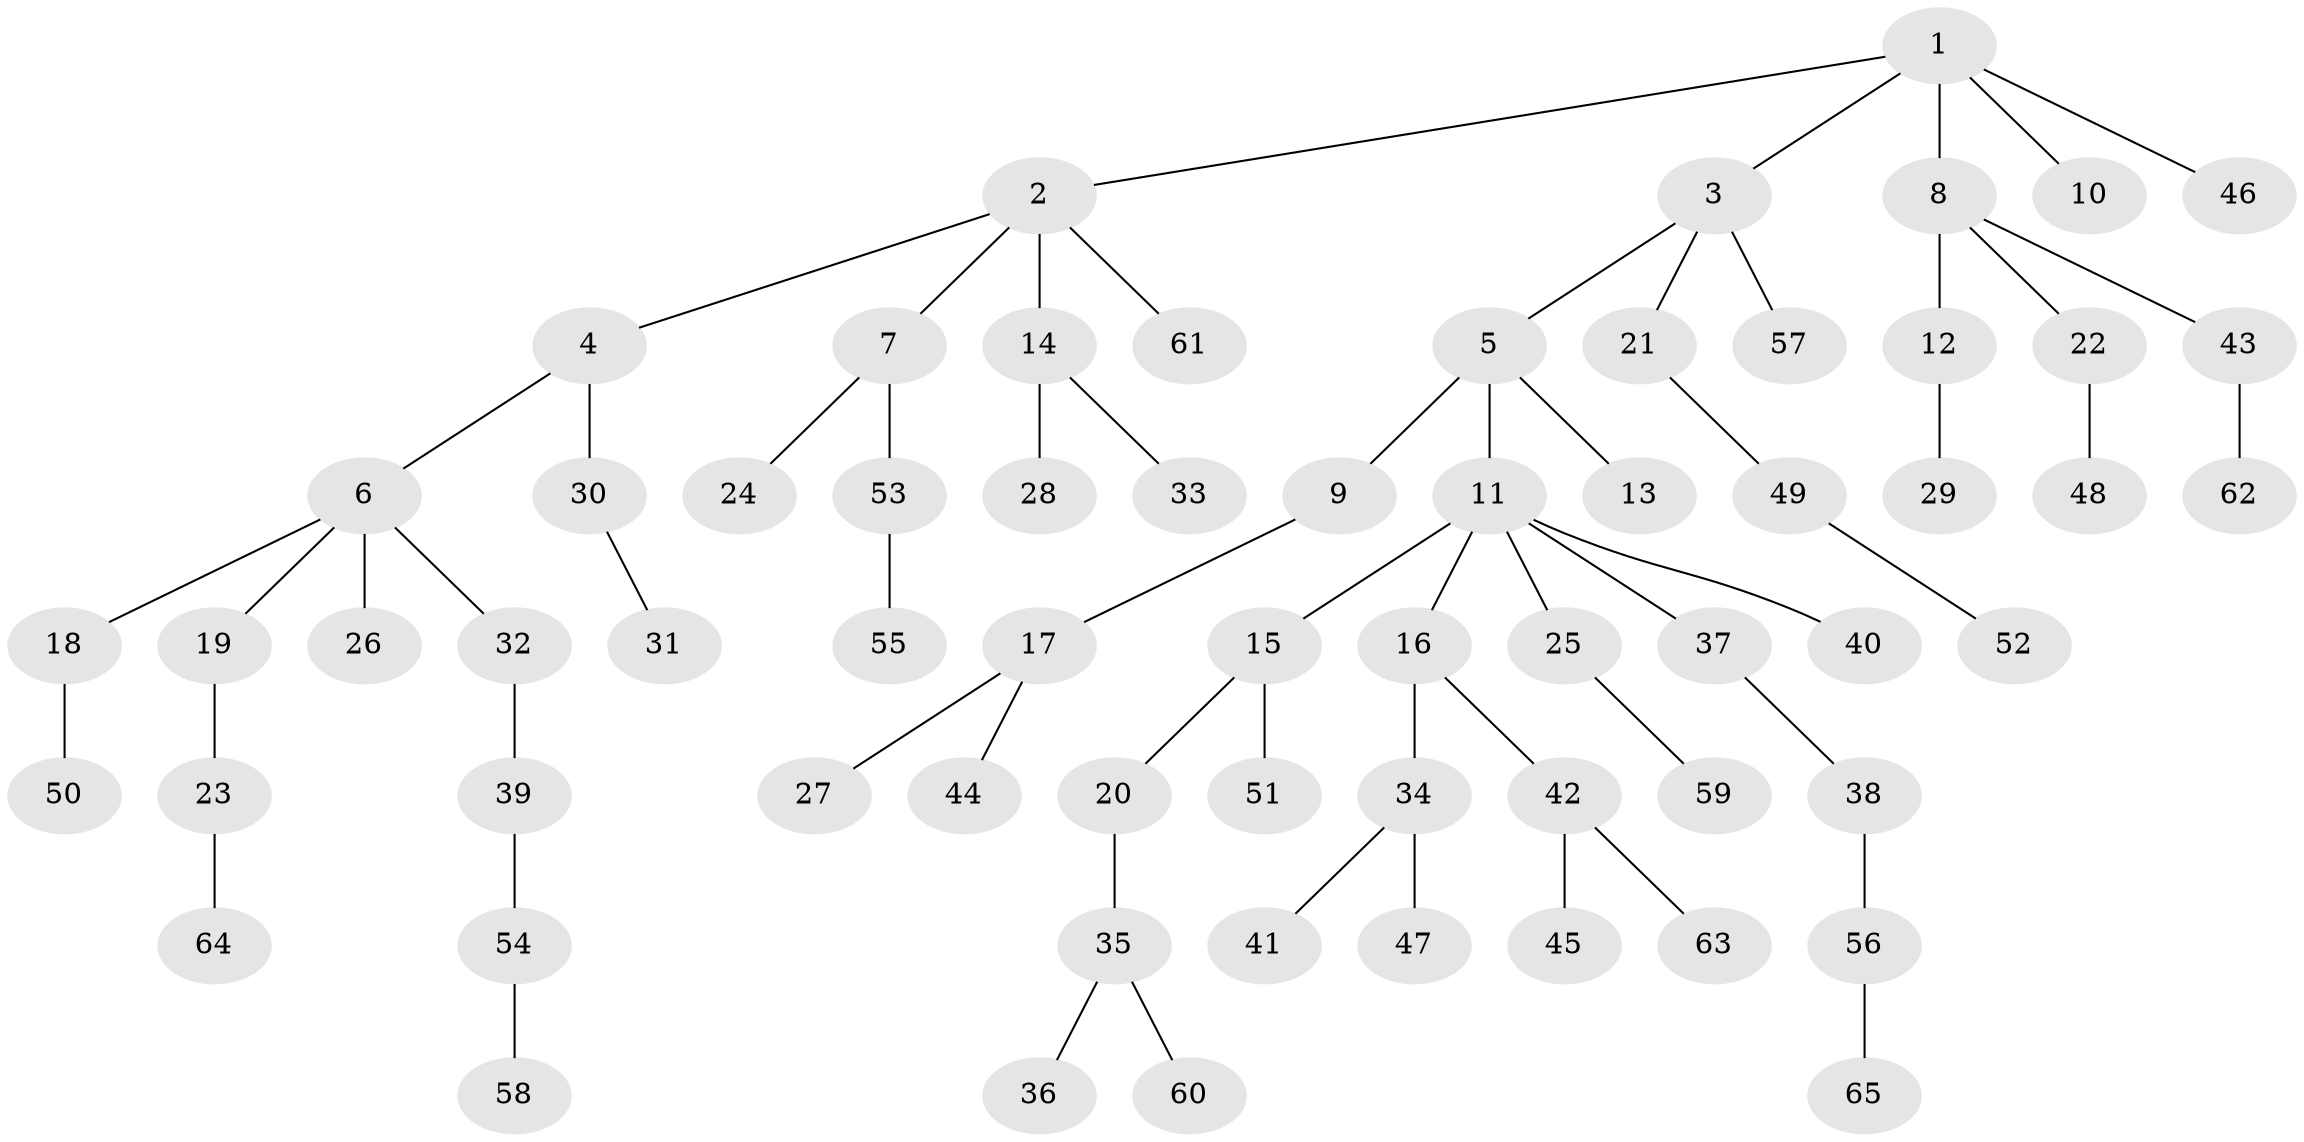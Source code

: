 // coarse degree distribution, {4: 0.0975609756097561, 3: 0.0975609756097561, 2: 0.36585365853658536, 5: 0.024390243902439025, 1: 0.4146341463414634}
// Generated by graph-tools (version 1.1) at 2025/51/03/04/25 22:51:42]
// undirected, 65 vertices, 64 edges
graph export_dot {
  node [color=gray90,style=filled];
  1;
  2;
  3;
  4;
  5;
  6;
  7;
  8;
  9;
  10;
  11;
  12;
  13;
  14;
  15;
  16;
  17;
  18;
  19;
  20;
  21;
  22;
  23;
  24;
  25;
  26;
  27;
  28;
  29;
  30;
  31;
  32;
  33;
  34;
  35;
  36;
  37;
  38;
  39;
  40;
  41;
  42;
  43;
  44;
  45;
  46;
  47;
  48;
  49;
  50;
  51;
  52;
  53;
  54;
  55;
  56;
  57;
  58;
  59;
  60;
  61;
  62;
  63;
  64;
  65;
  1 -- 2;
  1 -- 3;
  1 -- 8;
  1 -- 10;
  1 -- 46;
  2 -- 4;
  2 -- 7;
  2 -- 14;
  2 -- 61;
  3 -- 5;
  3 -- 21;
  3 -- 57;
  4 -- 6;
  4 -- 30;
  5 -- 9;
  5 -- 11;
  5 -- 13;
  6 -- 18;
  6 -- 19;
  6 -- 26;
  6 -- 32;
  7 -- 24;
  7 -- 53;
  8 -- 12;
  8 -- 22;
  8 -- 43;
  9 -- 17;
  11 -- 15;
  11 -- 16;
  11 -- 25;
  11 -- 37;
  11 -- 40;
  12 -- 29;
  14 -- 28;
  14 -- 33;
  15 -- 20;
  15 -- 51;
  16 -- 34;
  16 -- 42;
  17 -- 27;
  17 -- 44;
  18 -- 50;
  19 -- 23;
  20 -- 35;
  21 -- 49;
  22 -- 48;
  23 -- 64;
  25 -- 59;
  30 -- 31;
  32 -- 39;
  34 -- 41;
  34 -- 47;
  35 -- 36;
  35 -- 60;
  37 -- 38;
  38 -- 56;
  39 -- 54;
  42 -- 45;
  42 -- 63;
  43 -- 62;
  49 -- 52;
  53 -- 55;
  54 -- 58;
  56 -- 65;
}

